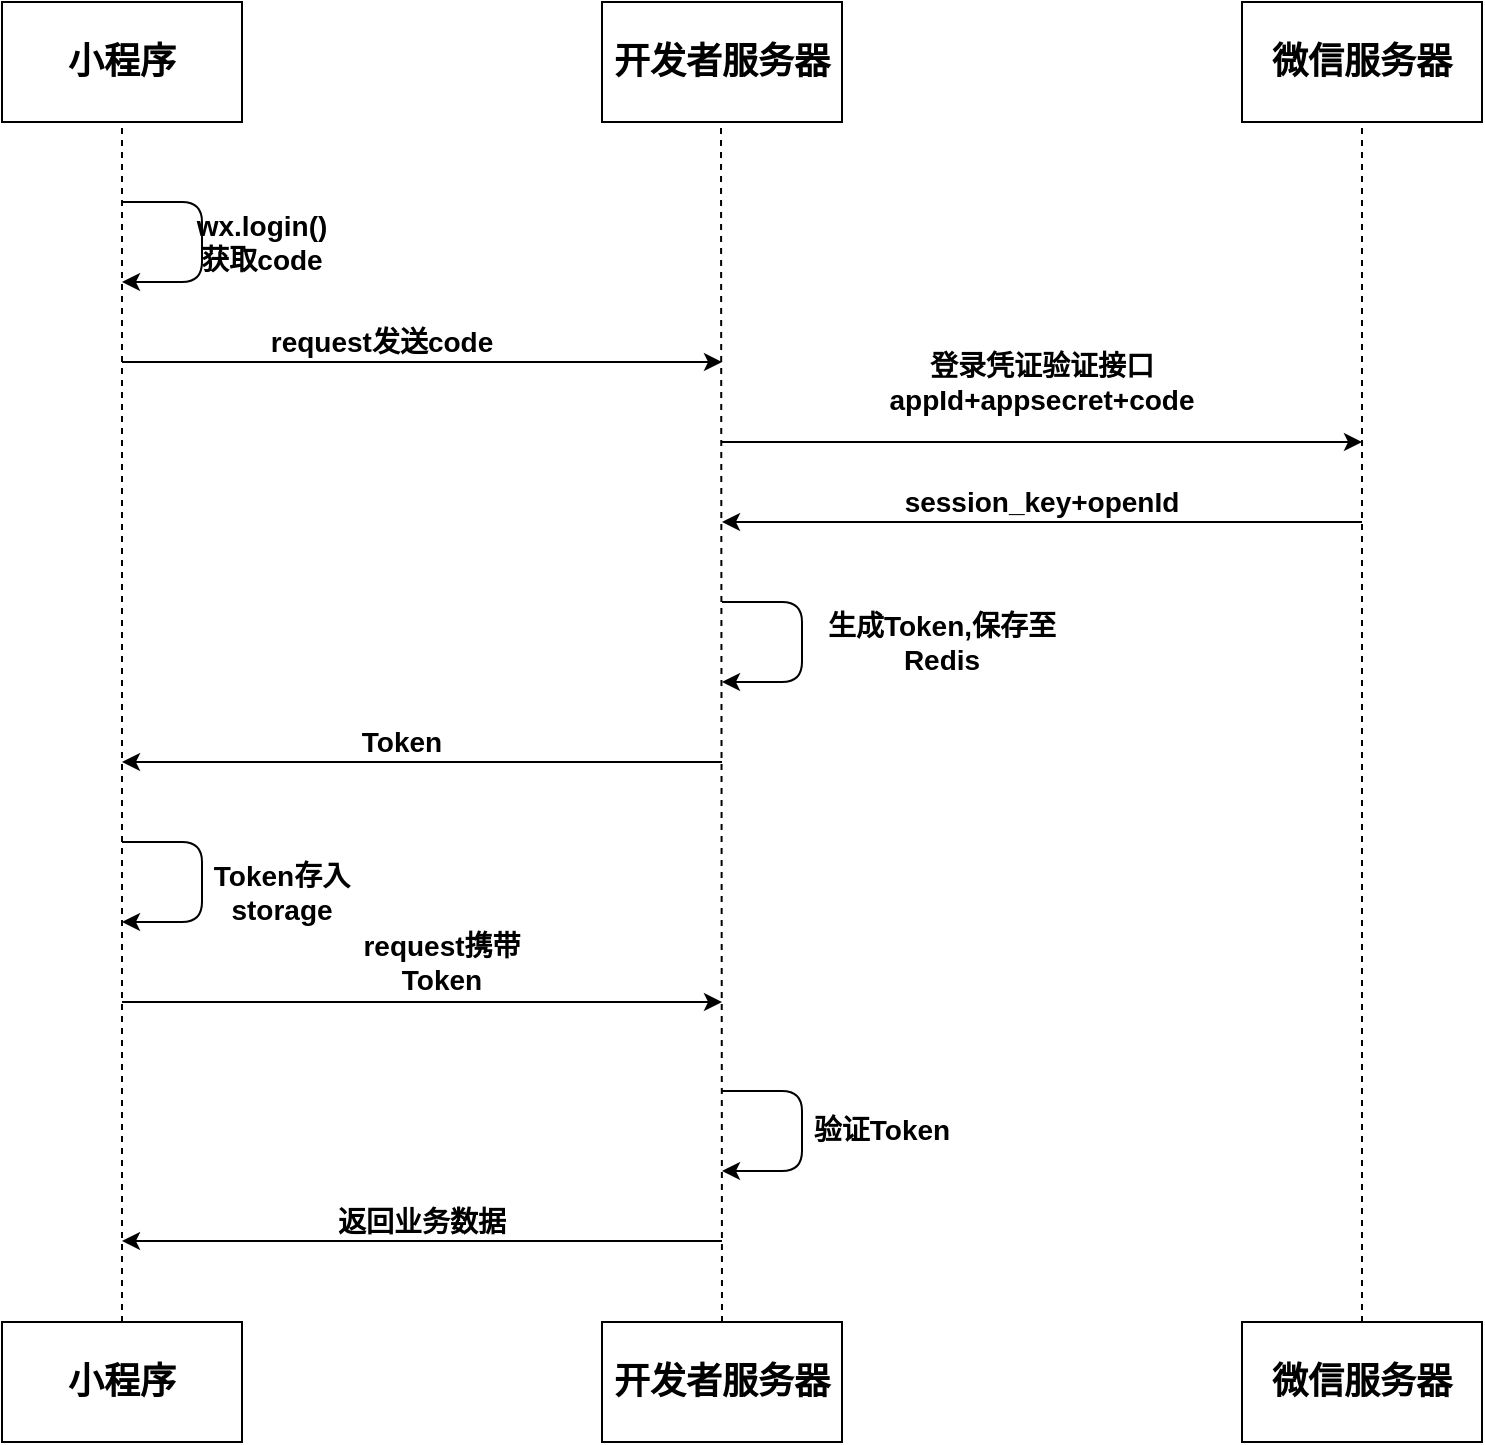<mxfile version="10.6.7" type="github"><diagram id="vmu4BHk6NGFIc5IeM8Mc" name="Ã§Â¬Â¬ 1 Ã©Â¡Âµ"><mxGraphModel dx="1226" dy="545" grid="1" gridSize="10" guides="1" tooltips="1" connect="1" arrows="1" fold="1" page="1" pageScale="1" pageWidth="827" pageHeight="1169" math="0" shadow="0"><root><mxCell id="0"/><mxCell id="1" parent="0"/><mxCell id="5Fc3cuML7FwWnN1oHPf2-1" value="&lt;b&gt;&lt;font style=&quot;font-size: 18px&quot;&gt;小程序&lt;/font&gt;&lt;/b&gt;" style="rounded=0;whiteSpace=wrap;html=1;" parent="1" vertex="1"><mxGeometry x="20" y="20" width="120" height="60" as="geometry"/></mxCell><mxCell id="5Fc3cuML7FwWnN1oHPf2-2" value="&lt;b&gt;&lt;font style=&quot;font-size: 18px&quot;&gt;开发者服务器&lt;/font&gt;&lt;/b&gt;" style="rounded=0;whiteSpace=wrap;html=1;" parent="1" vertex="1"><mxGeometry x="320" y="20" width="120" height="60" as="geometry"/></mxCell><mxCell id="5Fc3cuML7FwWnN1oHPf2-3" value="&lt;font style=&quot;font-size: 18px&quot;&gt;&lt;b&gt;微信服务器&lt;/b&gt;&lt;/font&gt;" style="rounded=0;whiteSpace=wrap;html=1;" parent="1" vertex="1"><mxGeometry x="640" y="20" width="120" height="60" as="geometry"/></mxCell><mxCell id="5Fc3cuML7FwWnN1oHPf2-4" value="&lt;font style=&quot;font-size: 18px&quot;&gt;&lt;b&gt;小程序&lt;/b&gt;&lt;/font&gt;" style="rounded=0;whiteSpace=wrap;html=1;" parent="1" vertex="1"><mxGeometry x="20" y="680" width="120" height="60" as="geometry"/></mxCell><mxCell id="5Fc3cuML7FwWnN1oHPf2-5" value="&lt;font style=&quot;font-size: 18px&quot;&gt;&lt;b&gt;开发者服务器&lt;/b&gt;&lt;/font&gt;" style="rounded=0;whiteSpace=wrap;html=1;" parent="1" vertex="1"><mxGeometry x="320" y="680" width="120" height="60" as="geometry"/></mxCell><mxCell id="5Fc3cuML7FwWnN1oHPf2-6" value="&lt;font style=&quot;font-size: 18px&quot;&gt;&lt;b&gt;微信服务器&lt;/b&gt;&lt;/font&gt;" style="rounded=0;whiteSpace=wrap;html=1;" parent="1" vertex="1"><mxGeometry x="640" y="680" width="120" height="60" as="geometry"/></mxCell><mxCell id="5Fc3cuML7FwWnN1oHPf2-7" value="" style="endArrow=none;dashed=1;html=1;entryX=0.5;entryY=1;entryDx=0;entryDy=0;exitX=0.5;exitY=0;exitDx=0;exitDy=0;" parent="1" source="5Fc3cuML7FwWnN1oHPf2-4" target="5Fc3cuML7FwWnN1oHPf2-1" edge="1"><mxGeometry width="50" height="50" relative="1" as="geometry"><mxPoint x="20" y="580" as="sourcePoint"/><mxPoint x="70" y="530" as="targetPoint"/></mxGeometry></mxCell><mxCell id="5Fc3cuML7FwWnN1oHPf2-8" value="" style="endArrow=none;dashed=1;html=1;entryX=0.5;entryY=1;entryDx=0;entryDy=0;exitX=0.5;exitY=0;exitDx=0;exitDy=0;" parent="1" source="5Fc3cuML7FwWnN1oHPf2-5" edge="1"><mxGeometry width="50" height="50" relative="1" as="geometry"><mxPoint x="379.5" y="450" as="sourcePoint"/><mxPoint x="379.5" y="80" as="targetPoint"/></mxGeometry></mxCell><mxCell id="5Fc3cuML7FwWnN1oHPf2-9" value="" style="endArrow=none;dashed=1;html=1;entryX=0.5;entryY=1;entryDx=0;entryDy=0;" parent="1" edge="1"><mxGeometry width="50" height="50" relative="1" as="geometry"><mxPoint x="700" y="680" as="sourcePoint"/><mxPoint x="700" y="80" as="targetPoint"/></mxGeometry></mxCell><mxCell id="5Fc3cuML7FwWnN1oHPf2-12" value="" style="edgeStyle=segmentEdgeStyle;endArrow=classic;html=1;" parent="1" edge="1"><mxGeometry width="50" height="50" relative="1" as="geometry"><mxPoint x="80" y="120" as="sourcePoint"/><mxPoint x="80" y="160" as="targetPoint"/><Array as="points"><mxPoint x="120" y="120"/></Array></mxGeometry></mxCell><mxCell id="5Fc3cuML7FwWnN1oHPf2-13" value="" style="edgeStyle=segmentEdgeStyle;endArrow=classic;html=1;" parent="1" edge="1"><mxGeometry width="50" height="50" relative="1" as="geometry"><mxPoint x="80" y="440" as="sourcePoint"/><mxPoint x="80" y="480" as="targetPoint"/><Array as="points"><mxPoint x="120" y="440"/><mxPoint x="120" y="480"/></Array></mxGeometry></mxCell><mxCell id="5Fc3cuML7FwWnN1oHPf2-14" value="" style="edgeStyle=segmentEdgeStyle;endArrow=classic;html=1;" parent="1" edge="1"><mxGeometry width="50" height="50" relative="1" as="geometry"><mxPoint x="380" y="320" as="sourcePoint"/><mxPoint x="380" y="360" as="targetPoint"/><Array as="points"><mxPoint x="420" y="320"/><mxPoint x="420" y="360"/></Array></mxGeometry></mxCell><mxCell id="5Fc3cuML7FwWnN1oHPf2-16" value="&lt;font style=&quot;font-size: 14px&quot;&gt;&lt;b&gt;wx.login()获取code&lt;/b&gt;&lt;/font&gt;" style="text;html=1;strokeColor=none;fillColor=none;align=center;verticalAlign=middle;whiteSpace=wrap;rounded=0;" parent="1" vertex="1"><mxGeometry x="120" y="130" width="60" height="20" as="geometry"/></mxCell><mxCell id="5Fc3cuML7FwWnN1oHPf2-17" value="" style="endArrow=classic;html=1;" parent="1" edge="1"><mxGeometry width="50" height="50" relative="1" as="geometry"><mxPoint x="80" y="200" as="sourcePoint"/><mxPoint x="380" y="200" as="targetPoint"/></mxGeometry></mxCell><mxCell id="5Fc3cuML7FwWnN1oHPf2-18" value="&lt;font style=&quot;font-size: 14px&quot;&gt;&lt;b&gt;request发送code&lt;/b&gt;&lt;/font&gt;" style="text;html=1;strokeColor=none;fillColor=none;align=center;verticalAlign=middle;whiteSpace=wrap;rounded=0;" parent="1" vertex="1"><mxGeometry x="150" y="180" width="120" height="20" as="geometry"/></mxCell><mxCell id="5Fc3cuML7FwWnN1oHPf2-19" value="" style="endArrow=classic;html=1;" parent="1" edge="1"><mxGeometry width="50" height="50" relative="1" as="geometry"><mxPoint x="380" y="240" as="sourcePoint"/><mxPoint x="700" y="240" as="targetPoint"/></mxGeometry></mxCell><mxCell id="5Fc3cuML7FwWnN1oHPf2-20" value="&lt;font style=&quot;font-size: 14px&quot;&gt;&lt;b&gt;登录凭证验证接口&lt;br&gt;appId+appsecret+code&lt;/b&gt;&lt;/font&gt;&lt;br&gt;" style="text;html=1;strokeColor=none;fillColor=none;align=center;verticalAlign=middle;whiteSpace=wrap;rounded=0;" parent="1" vertex="1"><mxGeometry x="480" y="190" width="120" height="40" as="geometry"/></mxCell><mxCell id="5Fc3cuML7FwWnN1oHPf2-21" value="" style="endArrow=classic;html=1;" parent="1" edge="1"><mxGeometry width="50" height="50" relative="1" as="geometry"><mxPoint x="700" y="280" as="sourcePoint"/><mxPoint x="380" y="280" as="targetPoint"/></mxGeometry></mxCell><mxCell id="5Fc3cuML7FwWnN1oHPf2-23" value="&lt;font style=&quot;font-size: 14px&quot;&gt;&lt;b&gt;session_key+openId&lt;/b&gt;&lt;/font&gt;&lt;br&gt;" style="text;html=1;strokeColor=none;fillColor=none;align=center;verticalAlign=middle;whiteSpace=wrap;rounded=0;" parent="1" vertex="1"><mxGeometry x="480" y="260" width="120" height="20" as="geometry"/></mxCell><mxCell id="5Fc3cuML7FwWnN1oHPf2-24" value="&lt;font style=&quot;font-size: 14px&quot;&gt;&lt;b&gt;生成Token,保存至Redis&lt;/b&gt;&lt;/font&gt;" style="text;html=1;strokeColor=none;fillColor=none;align=center;verticalAlign=middle;whiteSpace=wrap;rounded=0;" parent="1" vertex="1"><mxGeometry x="420" y="330" width="140" height="20" as="geometry"/></mxCell><mxCell id="5Fc3cuML7FwWnN1oHPf2-25" value="" style="endArrow=classic;html=1;" parent="1" edge="1"><mxGeometry width="50" height="50" relative="1" as="geometry"><mxPoint x="380" y="400" as="sourcePoint"/><mxPoint x="80" y="400" as="targetPoint"/></mxGeometry></mxCell><mxCell id="5Fc3cuML7FwWnN1oHPf2-26" value="&lt;font style=&quot;font-size: 14px&quot;&gt;&lt;b&gt;Token&lt;/b&gt;&lt;/font&gt;" style="text;html=1;strokeColor=none;fillColor=none;align=center;verticalAlign=middle;whiteSpace=wrap;rounded=0;" parent="1" vertex="1"><mxGeometry x="200" y="380" width="40" height="20" as="geometry"/></mxCell><mxCell id="5Fc3cuML7FwWnN1oHPf2-27" value="&lt;font style=&quot;font-size: 14px&quot;&gt;&lt;b&gt;Token存入storage&lt;/b&gt;&lt;/font&gt;" style="text;html=1;strokeColor=none;fillColor=none;align=center;verticalAlign=middle;whiteSpace=wrap;rounded=0;" parent="1" vertex="1"><mxGeometry x="120" y="450" width="80" height="30" as="geometry"/></mxCell><mxCell id="5Fc3cuML7FwWnN1oHPf2-28" value="" style="endArrow=classic;html=1;" parent="1" edge="1"><mxGeometry width="50" height="50" relative="1" as="geometry"><mxPoint x="80" y="520" as="sourcePoint"/><mxPoint x="380" y="520" as="targetPoint"/><Array as="points"><mxPoint x="240" y="520"/></Array></mxGeometry></mxCell><mxCell id="5Fc3cuML7FwWnN1oHPf2-29" value="" style="edgeStyle=segmentEdgeStyle;endArrow=classic;html=1;" parent="1" edge="1"><mxGeometry width="50" height="50" relative="1" as="geometry"><mxPoint x="380" y="564.5" as="sourcePoint"/><mxPoint x="380" y="604.5" as="targetPoint"/><Array as="points"><mxPoint x="420" y="564.5"/><mxPoint x="420" y="604.5"/></Array></mxGeometry></mxCell><mxCell id="5Fc3cuML7FwWnN1oHPf2-30" value="" style="endArrow=classic;html=1;" parent="1" edge="1"><mxGeometry width="50" height="50" relative="1" as="geometry"><mxPoint x="380" y="639.5" as="sourcePoint"/><mxPoint x="80" y="639.5" as="targetPoint"/></mxGeometry></mxCell><mxCell id="5Fc3cuML7FwWnN1oHPf2-31" value="&lt;font style=&quot;font-size: 14px&quot;&gt;&lt;b&gt;request携带Token&lt;/b&gt;&lt;/font&gt;" style="text;html=1;strokeColor=none;fillColor=none;align=center;verticalAlign=middle;whiteSpace=wrap;rounded=0;" parent="1" vertex="1"><mxGeometry x="190" y="490" width="100" height="20" as="geometry"/></mxCell><mxCell id="5Fc3cuML7FwWnN1oHPf2-32" value="&lt;font style=&quot;font-size: 14px&quot;&gt;&lt;b&gt;返回业务数据&lt;/b&gt;&lt;/font&gt;" style="text;html=1;strokeColor=none;fillColor=none;align=center;verticalAlign=middle;whiteSpace=wrap;rounded=0;" parent="1" vertex="1"><mxGeometry x="180" y="620" width="100" height="20" as="geometry"/></mxCell><mxCell id="5Fc3cuML7FwWnN1oHPf2-33" value="&lt;font style=&quot;font-size: 14px&quot;&gt;&lt;b&gt;验证Token&lt;/b&gt;&lt;/font&gt;" style="text;html=1;strokeColor=none;fillColor=none;align=center;verticalAlign=middle;whiteSpace=wrap;rounded=0;" parent="1" vertex="1"><mxGeometry x="420" y="574" width="80" height="20" as="geometry"/></mxCell></root></mxGraphModel></diagram></mxfile>